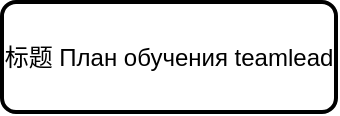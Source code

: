 <mxfile version="22.1.0" type="github">
  <diagram name="Страница — 1" id="cIqZjlwPQzSNVCdPx0tV">
    <mxGraphModel>
      <root>
        <mxCell id="0" />
        <mxCell id="1" parent="0" />
        <mxCell id="2" value="标题 План обучения teamlead" style="rounded=1;absoluteArcSize=1;arcSize=14;whiteSpace=wrap;strokeWidth=2;" vertex="1" parent="1">
          <mxGeometry x="15" y="15" width="167" height="55" as="geometry" />
        </mxCell>
      </root>
    </mxGraphModel>
  </diagram>
</mxfile>

